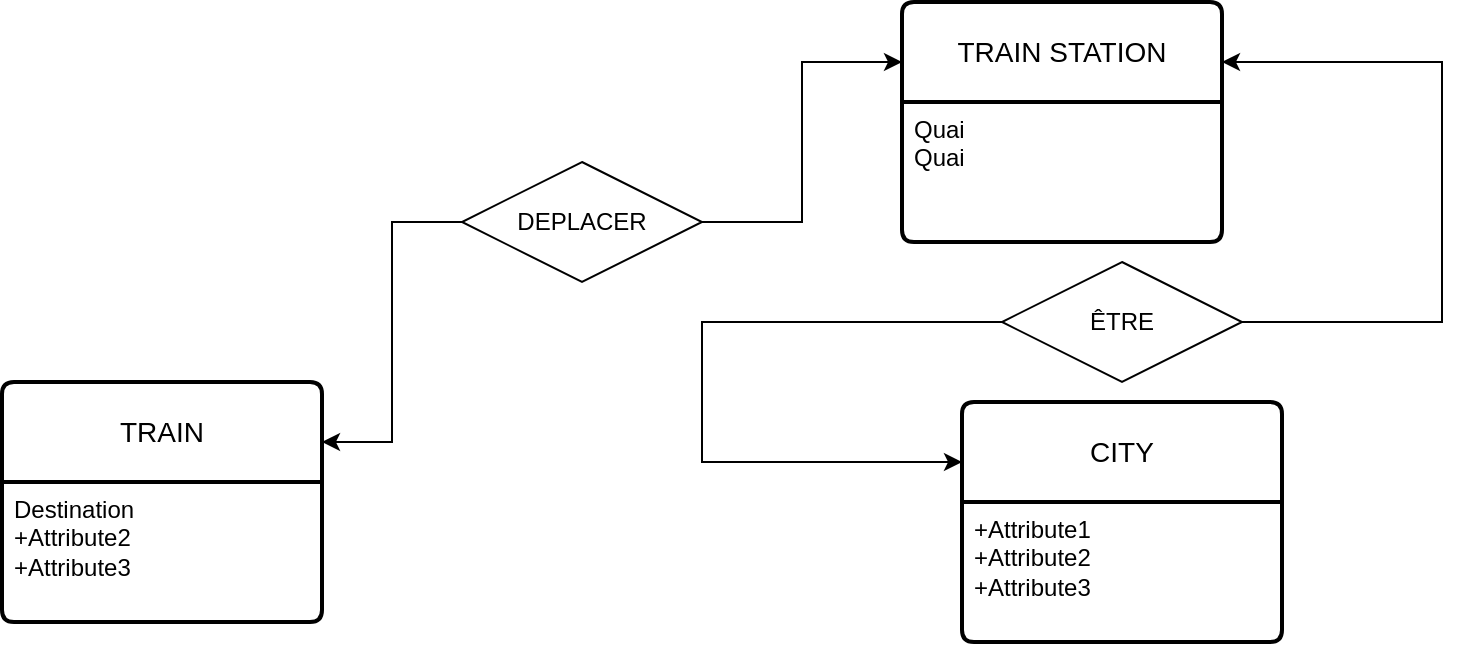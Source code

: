 <mxfile version="22.1.4" type="github">
  <diagram id="R2lEEEUBdFMjLlhIrx00" name="Page-1">
    <mxGraphModel dx="1980" dy="595" grid="1" gridSize="10" guides="1" tooltips="1" connect="1" arrows="1" fold="1" page="1" pageScale="1" pageWidth="1100" pageHeight="850" math="0" shadow="0" extFonts="Permanent Marker^https://fonts.googleapis.com/css?family=Permanent+Marker">
      <root>
        <mxCell id="0" />
        <mxCell id="1" parent="0" />
        <mxCell id="3zTZmKbk6OQuafEjl2PX-1" value="TRAIN" style="swimlane;childLayout=stackLayout;horizontal=1;startSize=50;horizontalStack=0;rounded=1;fontSize=14;fontStyle=0;strokeWidth=2;resizeParent=0;resizeLast=1;shadow=0;dashed=0;align=center;arcSize=4;whiteSpace=wrap;html=1;" vertex="1" parent="1">
          <mxGeometry x="-820" y="440" width="160" height="120" as="geometry" />
        </mxCell>
        <mxCell id="3zTZmKbk6OQuafEjl2PX-2" value="Destination&lt;br&gt;+Attribute2&lt;br&gt;+Attribute3" style="align=left;strokeColor=none;fillColor=none;spacingLeft=4;fontSize=12;verticalAlign=top;resizable=0;rotatable=0;part=1;html=1;" vertex="1" parent="3zTZmKbk6OQuafEjl2PX-1">
          <mxGeometry y="50" width="160" height="70" as="geometry" />
        </mxCell>
        <mxCell id="3zTZmKbk6OQuafEjl2PX-5" style="edgeStyle=orthogonalEdgeStyle;rounded=0;orthogonalLoop=1;jettySize=auto;html=1;exitX=0;exitY=0.5;exitDx=0;exitDy=0;entryX=1;entryY=0.25;entryDx=0;entryDy=0;" edge="1" parent="1" source="3zTZmKbk6OQuafEjl2PX-3" target="3zTZmKbk6OQuafEjl2PX-1">
          <mxGeometry relative="1" as="geometry" />
        </mxCell>
        <mxCell id="3zTZmKbk6OQuafEjl2PX-8" style="edgeStyle=orthogonalEdgeStyle;rounded=0;orthogonalLoop=1;jettySize=auto;html=1;exitX=1;exitY=0.5;exitDx=0;exitDy=0;entryX=0;entryY=0.25;entryDx=0;entryDy=0;" edge="1" parent="1" source="3zTZmKbk6OQuafEjl2PX-3" target="3zTZmKbk6OQuafEjl2PX-6">
          <mxGeometry relative="1" as="geometry" />
        </mxCell>
        <mxCell id="3zTZmKbk6OQuafEjl2PX-3" value="DEPLACER" style="shape=rhombus;perimeter=rhombusPerimeter;whiteSpace=wrap;html=1;align=center;" vertex="1" parent="1">
          <mxGeometry x="-590" y="330" width="120" height="60" as="geometry" />
        </mxCell>
        <mxCell id="3zTZmKbk6OQuafEjl2PX-6" value="TRAIN STATION" style="swimlane;childLayout=stackLayout;horizontal=1;startSize=50;horizontalStack=0;rounded=1;fontSize=14;fontStyle=0;strokeWidth=2;resizeParent=0;resizeLast=1;shadow=0;dashed=0;align=center;arcSize=4;whiteSpace=wrap;html=1;" vertex="1" parent="1">
          <mxGeometry x="-370" y="250" width="160" height="120" as="geometry" />
        </mxCell>
        <mxCell id="3zTZmKbk6OQuafEjl2PX-7" value="Quai&lt;br&gt;Quai" style="align=left;strokeColor=none;fillColor=none;spacingLeft=4;fontSize=12;verticalAlign=top;resizable=0;rotatable=0;part=1;html=1;" vertex="1" parent="3zTZmKbk6OQuafEjl2PX-6">
          <mxGeometry y="50" width="160" height="70" as="geometry" />
        </mxCell>
        <mxCell id="3zTZmKbk6OQuafEjl2PX-9" value="CITY" style="swimlane;childLayout=stackLayout;horizontal=1;startSize=50;horizontalStack=0;rounded=1;fontSize=14;fontStyle=0;strokeWidth=2;resizeParent=0;resizeLast=1;shadow=0;dashed=0;align=center;arcSize=4;whiteSpace=wrap;html=1;" vertex="1" parent="1">
          <mxGeometry x="-340" y="450" width="160" height="120" as="geometry" />
        </mxCell>
        <mxCell id="3zTZmKbk6OQuafEjl2PX-10" value="+Attribute1&#xa;+Attribute2&#xa;+Attribute3" style="align=left;strokeColor=none;fillColor=none;spacingLeft=4;fontSize=12;verticalAlign=top;resizable=0;rotatable=0;part=1;html=1;" vertex="1" parent="3zTZmKbk6OQuafEjl2PX-9">
          <mxGeometry y="50" width="160" height="70" as="geometry" />
        </mxCell>
        <mxCell id="3zTZmKbk6OQuafEjl2PX-12" style="edgeStyle=orthogonalEdgeStyle;rounded=0;orthogonalLoop=1;jettySize=auto;html=1;exitX=1;exitY=0.5;exitDx=0;exitDy=0;entryX=1;entryY=0.25;entryDx=0;entryDy=0;" edge="1" parent="1" source="3zTZmKbk6OQuafEjl2PX-11" target="3zTZmKbk6OQuafEjl2PX-6">
          <mxGeometry relative="1" as="geometry">
            <mxPoint x="-119" y="270" as="targetPoint" />
            <Array as="points">
              <mxPoint x="-100" y="410" />
              <mxPoint x="-100" y="280" />
            </Array>
          </mxGeometry>
        </mxCell>
        <mxCell id="3zTZmKbk6OQuafEjl2PX-13" style="edgeStyle=orthogonalEdgeStyle;rounded=0;orthogonalLoop=1;jettySize=auto;html=1;exitX=0;exitY=0.5;exitDx=0;exitDy=0;entryX=0;entryY=0.25;entryDx=0;entryDy=0;" edge="1" parent="1" source="3zTZmKbk6OQuafEjl2PX-11" target="3zTZmKbk6OQuafEjl2PX-9">
          <mxGeometry relative="1" as="geometry">
            <mxPoint x="-440" y="480" as="targetPoint" />
            <Array as="points">
              <mxPoint x="-470" y="410" />
              <mxPoint x="-470" y="480" />
            </Array>
          </mxGeometry>
        </mxCell>
        <mxCell id="3zTZmKbk6OQuafEjl2PX-11" value="ÊTRE" style="shape=rhombus;perimeter=rhombusPerimeter;whiteSpace=wrap;html=1;align=center;" vertex="1" parent="1">
          <mxGeometry x="-320" y="380" width="120" height="60" as="geometry" />
        </mxCell>
      </root>
    </mxGraphModel>
  </diagram>
</mxfile>

